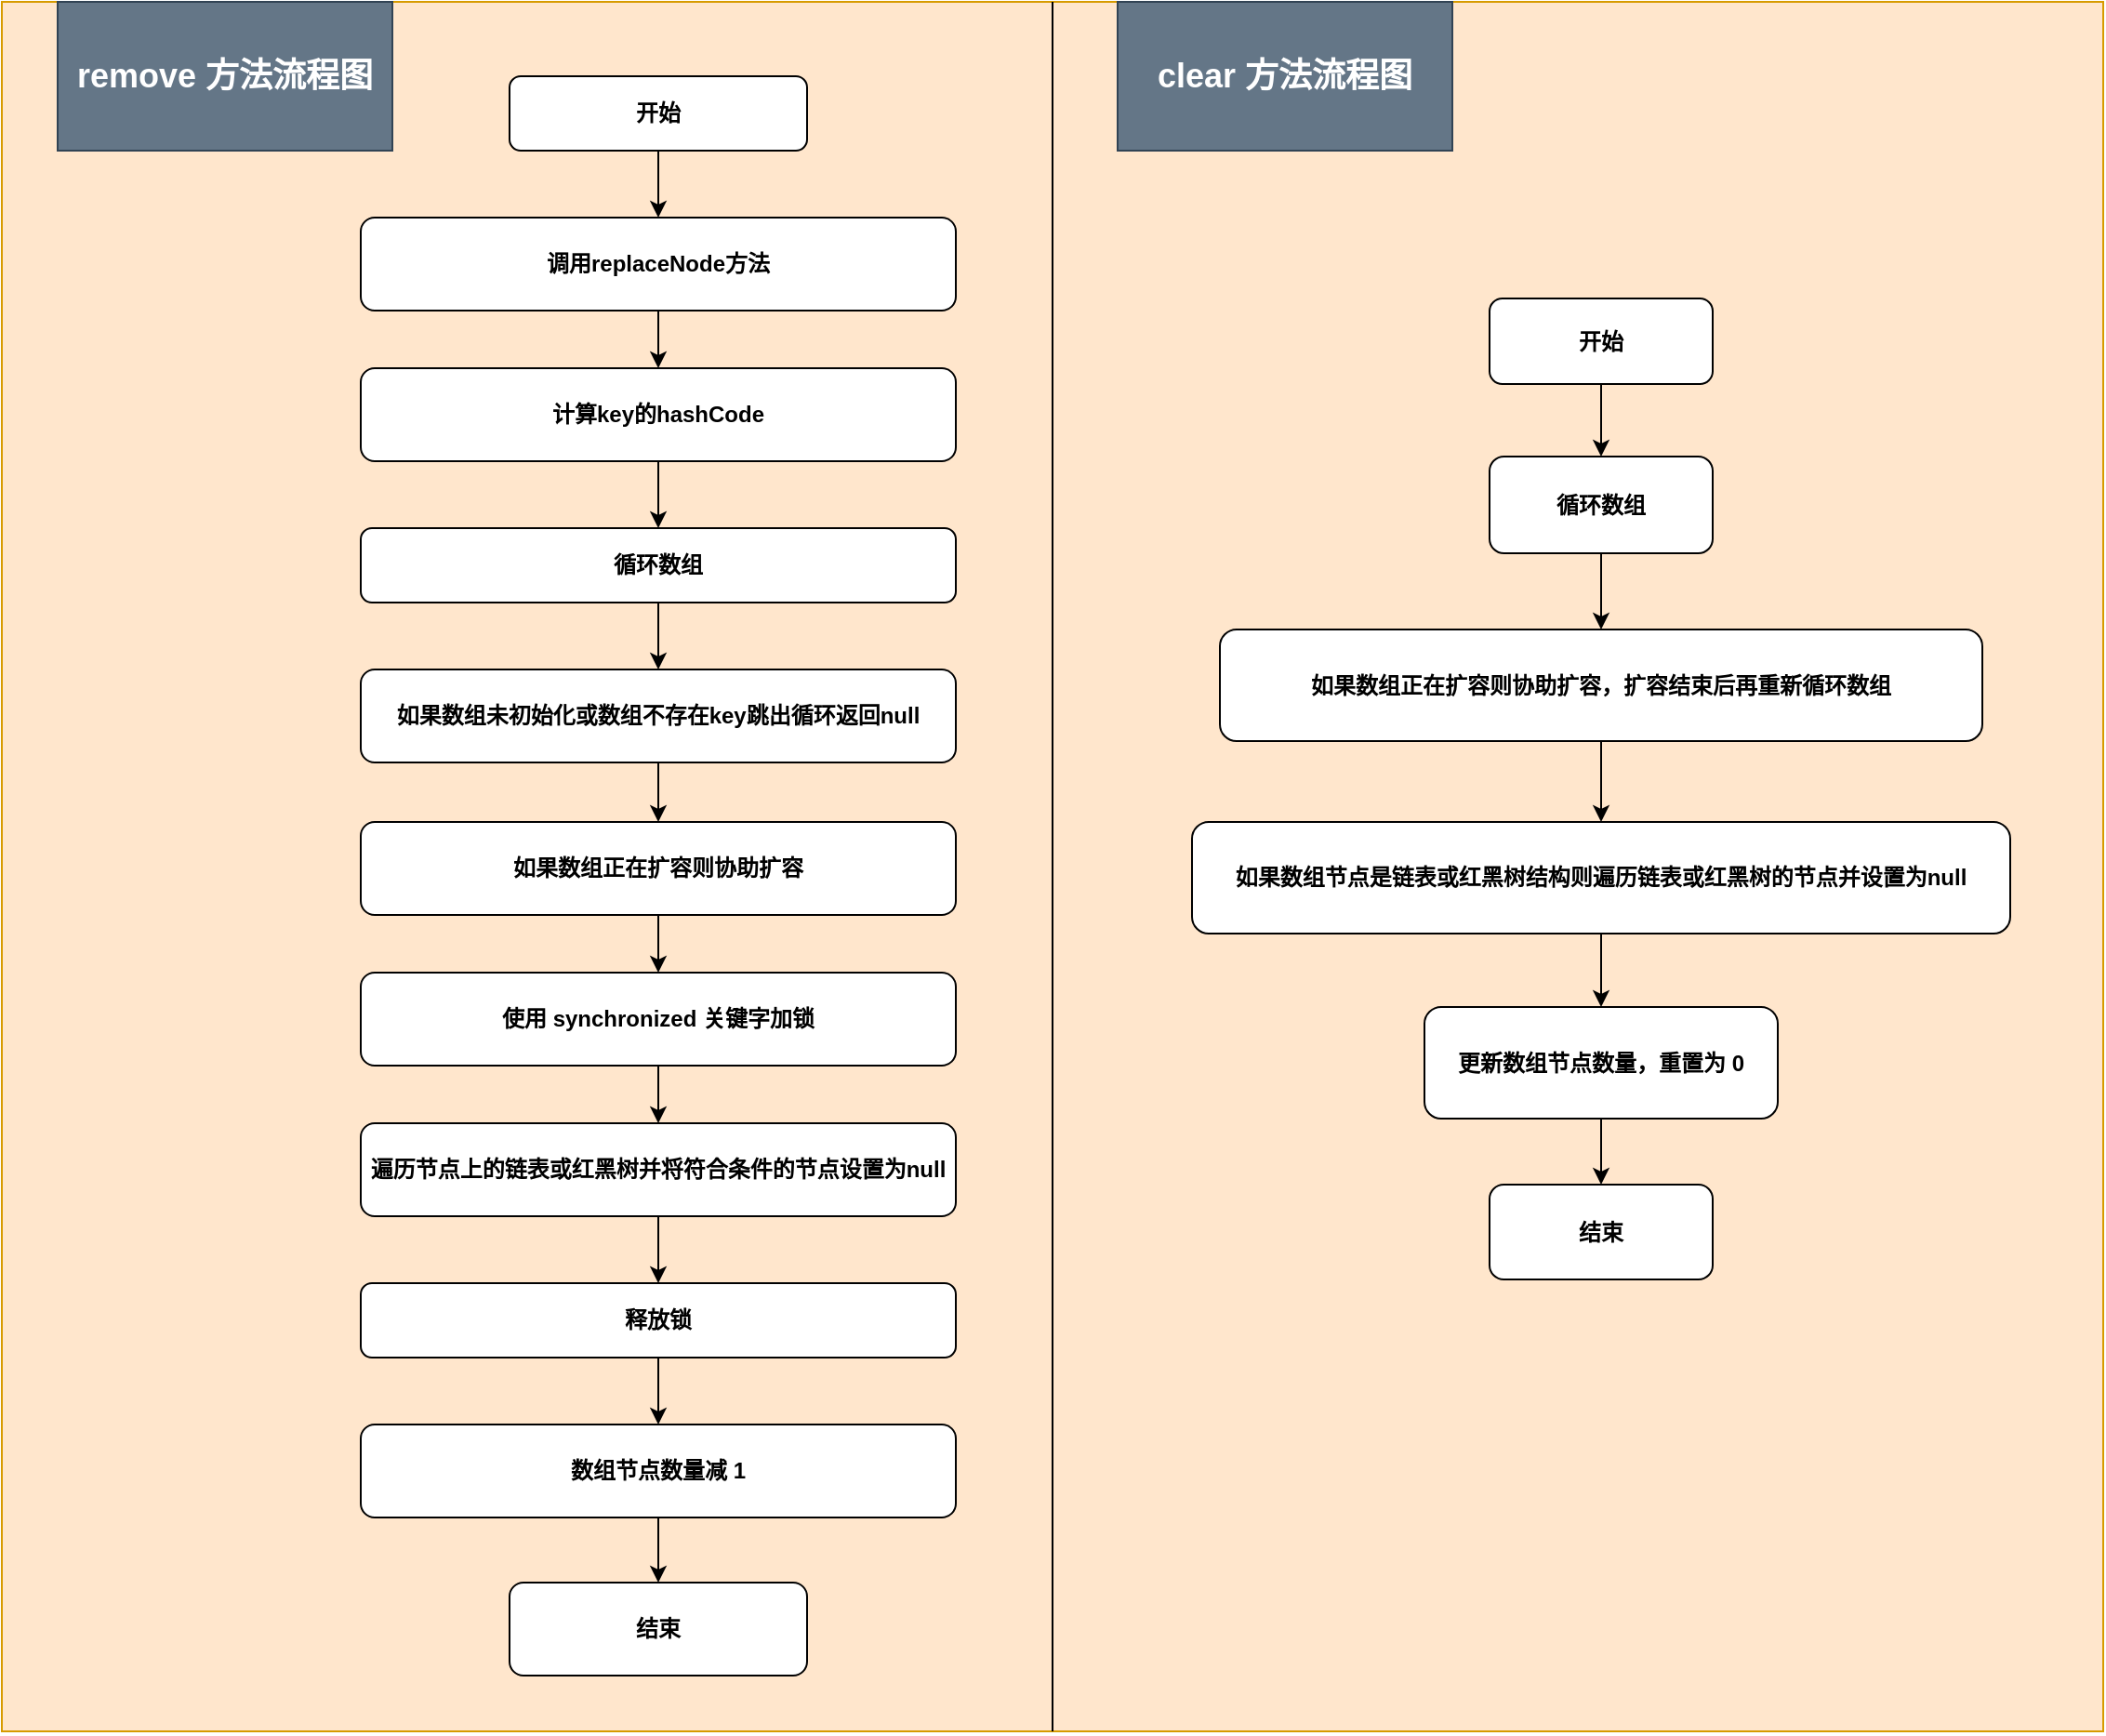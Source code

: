 <mxfile version="12.2.2" type="device" pages="1"><diagram id="YYCQWer2AiiQJDMZtK9c" name="Page-1"><mxGraphModel dx="1261" dy="2101" grid="1" gridSize="10" guides="1" tooltips="1" connect="1" arrows="1" fold="1" page="1" pageScale="1" pageWidth="827" pageHeight="1169" math="0" shadow="0"><root><mxCell id="0"/><mxCell id="1" parent="0"/><mxCell id="YFqFoX2OSo4rOhNmBR1W-14" value="" style="rounded=0;whiteSpace=wrap;html=1;fillColor=#ffe6cc;strokeColor=#d79b00;" vertex="1" parent="1"><mxGeometry x="160" y="-10" width="1130" height="930" as="geometry"/></mxCell><mxCell id="g3Uqnif5YxJjLej_-aGj-15" style="edgeStyle=orthogonalEdgeStyle;rounded=0;orthogonalLoop=1;jettySize=auto;html=1;exitX=0.5;exitY=1;exitDx=0;exitDy=0;fontStyle=1" parent="1" source="g3Uqnif5YxJjLej_-aGj-1" target="g3Uqnif5YxJjLej_-aGj-4" edge="1"><mxGeometry relative="1" as="geometry"/></mxCell><mxCell id="g3Uqnif5YxJjLej_-aGj-1" value="开始" style="rounded=1;whiteSpace=wrap;html=1;fontStyle=1;aspect=fixed;" parent="1" vertex="1"><mxGeometry x="433" y="30" width="160" height="40" as="geometry"/></mxCell><mxCell id="g3Uqnif5YxJjLej_-aGj-2" value="结束" style="rounded=1;whiteSpace=wrap;html=1;fontStyle=1;aspect=fixed;" parent="1" vertex="1"><mxGeometry x="433" y="840" width="160" height="50" as="geometry"/></mxCell><mxCell id="g3Uqnif5YxJjLej_-aGj-16" style="edgeStyle=orthogonalEdgeStyle;rounded=0;orthogonalLoop=1;jettySize=auto;html=1;exitX=0.5;exitY=1;exitDx=0;exitDy=0;fontStyle=1" parent="1" source="g3Uqnif5YxJjLej_-aGj-4" target="g3Uqnif5YxJjLej_-aGj-5" edge="1"><mxGeometry relative="1" as="geometry"/></mxCell><mxCell id="g3Uqnif5YxJjLej_-aGj-4" value="调用replaceNode方法" style="rounded=1;whiteSpace=wrap;html=1;fontStyle=1" parent="1" vertex="1"><mxGeometry x="353" y="106" width="320" height="50" as="geometry"/></mxCell><mxCell id="g3Uqnif5YxJjLej_-aGj-17" style="edgeStyle=orthogonalEdgeStyle;rounded=0;orthogonalLoop=1;jettySize=auto;html=1;exitX=0.5;exitY=1;exitDx=0;exitDy=0;entryX=0.5;entryY=0;entryDx=0;entryDy=0;fontStyle=1" parent="1" source="g3Uqnif5YxJjLej_-aGj-5" target="g3Uqnif5YxJjLej_-aGj-7" edge="1"><mxGeometry relative="1" as="geometry"/></mxCell><mxCell id="g3Uqnif5YxJjLej_-aGj-5" value="计算key的hashCode" style="rounded=1;whiteSpace=wrap;html=1;fontStyle=1" parent="1" vertex="1"><mxGeometry x="353" y="187" width="320" height="50" as="geometry"/></mxCell><mxCell id="g3Uqnif5YxJjLej_-aGj-19" style="edgeStyle=orthogonalEdgeStyle;rounded=0;orthogonalLoop=1;jettySize=auto;html=1;exitX=0.5;exitY=1;exitDx=0;exitDy=0;fontStyle=1" parent="1" source="g3Uqnif5YxJjLej_-aGj-6" target="g3Uqnif5YxJjLej_-aGj-8" edge="1"><mxGeometry relative="1" as="geometry"/></mxCell><mxCell id="g3Uqnif5YxJjLej_-aGj-6" value="如果数组未初始化或数组不存在key跳出循环返回null" style="rounded=1;whiteSpace=wrap;html=1;fontStyle=1" parent="1" vertex="1"><mxGeometry x="353" y="349" width="320" height="50" as="geometry"/></mxCell><mxCell id="g3Uqnif5YxJjLej_-aGj-18" style="edgeStyle=orthogonalEdgeStyle;rounded=0;orthogonalLoop=1;jettySize=auto;html=1;exitX=0.5;exitY=1;exitDx=0;exitDy=0;fontStyle=1" parent="1" source="g3Uqnif5YxJjLej_-aGj-7" target="g3Uqnif5YxJjLej_-aGj-6" edge="1"><mxGeometry relative="1" as="geometry"/></mxCell><mxCell id="g3Uqnif5YxJjLej_-aGj-7" value="循环数组" style="rounded=1;whiteSpace=wrap;html=1;fontStyle=1" parent="1" vertex="1"><mxGeometry x="353" y="273" width="320" height="40" as="geometry"/></mxCell><mxCell id="g3Uqnif5YxJjLej_-aGj-20" style="edgeStyle=orthogonalEdgeStyle;rounded=0;orthogonalLoop=1;jettySize=auto;html=1;exitX=0.5;exitY=1;exitDx=0;exitDy=0;fontStyle=1" parent="1" source="g3Uqnif5YxJjLej_-aGj-8" target="g3Uqnif5YxJjLej_-aGj-9" edge="1"><mxGeometry relative="1" as="geometry"/></mxCell><mxCell id="g3Uqnif5YxJjLej_-aGj-8" value="如果数组正在扩容则协助扩容" style="rounded=1;whiteSpace=wrap;html=1;fontStyle=1" parent="1" vertex="1"><mxGeometry x="353" y="431" width="320" height="50" as="geometry"/></mxCell><mxCell id="g3Uqnif5YxJjLej_-aGj-21" style="edgeStyle=orthogonalEdgeStyle;rounded=0;orthogonalLoop=1;jettySize=auto;html=1;exitX=0.5;exitY=1;exitDx=0;exitDy=0;fontStyle=1" parent="1" source="g3Uqnif5YxJjLej_-aGj-9" target="g3Uqnif5YxJjLej_-aGj-10" edge="1"><mxGeometry relative="1" as="geometry"/></mxCell><mxCell id="g3Uqnif5YxJjLej_-aGj-9" value="使用 synchronized 关键字加锁" style="rounded=1;whiteSpace=wrap;html=1;fontStyle=1" parent="1" vertex="1"><mxGeometry x="353" y="512" width="320" height="50" as="geometry"/></mxCell><mxCell id="g3Uqnif5YxJjLej_-aGj-25" style="edgeStyle=orthogonalEdgeStyle;rounded=0;orthogonalLoop=1;jettySize=auto;html=1;exitX=0.5;exitY=1;exitDx=0;exitDy=0;" parent="1" source="g3Uqnif5YxJjLej_-aGj-10" target="g3Uqnif5YxJjLej_-aGj-24" edge="1"><mxGeometry relative="1" as="geometry"/></mxCell><mxCell id="g3Uqnif5YxJjLej_-aGj-10" value="遍历节点上的链表或红黑树并将符合条件的节点设置为null" style="rounded=1;whiteSpace=wrap;html=1;fontStyle=1" parent="1" vertex="1"><mxGeometry x="353" y="593" width="320" height="50" as="geometry"/></mxCell><mxCell id="g3Uqnif5YxJjLej_-aGj-23" style="edgeStyle=orthogonalEdgeStyle;rounded=0;orthogonalLoop=1;jettySize=auto;html=1;exitX=0.5;exitY=1;exitDx=0;exitDy=0;fontStyle=1" parent="1" source="g3Uqnif5YxJjLej_-aGj-11" target="g3Uqnif5YxJjLej_-aGj-2" edge="1"><mxGeometry relative="1" as="geometry"/></mxCell><mxCell id="g3Uqnif5YxJjLej_-aGj-11" value="数组节点数量减 1" style="rounded=1;whiteSpace=wrap;html=1;fontStyle=1" parent="1" vertex="1"><mxGeometry x="353" y="755" width="320" height="50" as="geometry"/></mxCell><mxCell id="g3Uqnif5YxJjLej_-aGj-26" style="edgeStyle=orthogonalEdgeStyle;rounded=0;orthogonalLoop=1;jettySize=auto;html=1;exitX=0.5;exitY=1;exitDx=0;exitDy=0;" parent="1" source="g3Uqnif5YxJjLej_-aGj-24" target="g3Uqnif5YxJjLej_-aGj-11" edge="1"><mxGeometry relative="1" as="geometry"/></mxCell><mxCell id="g3Uqnif5YxJjLej_-aGj-24" value="&lt;span&gt;释放锁&lt;/span&gt;" style="rounded=1;whiteSpace=wrap;html=1;fontStyle=1" parent="1" vertex="1"><mxGeometry x="353.0" y="679" width="320" height="40" as="geometry"/></mxCell><mxCell id="g3Uqnif5YxJjLej_-aGj-28" value="&lt;span style=&quot;font-weight: 700 ; white-space: normal&quot;&gt;&lt;font style=&quot;font-size: 18px&quot;&gt;remove 方法流程图&lt;/font&gt;&lt;/span&gt;" style="rounded=0;whiteSpace=wrap;html=1;fillColor=#647687;strokeColor=#314354;fontColor=#ffffff;" parent="1" vertex="1"><mxGeometry x="190" y="-10" width="180" height="80" as="geometry"/></mxCell><mxCell id="YFqFoX2OSo4rOhNmBR1W-2" style="edgeStyle=orthogonalEdgeStyle;rounded=0;orthogonalLoop=1;jettySize=auto;html=1;exitX=0.5;exitY=1;exitDx=0;exitDy=0;fontStyle=1" edge="1" parent="1" source="YFqFoX2OSo4rOhNmBR1W-3" target="YFqFoX2OSo4rOhNmBR1W-6"><mxGeometry relative="1" as="geometry"/></mxCell><mxCell id="YFqFoX2OSo4rOhNmBR1W-3" value="开始" style="rounded=1;whiteSpace=wrap;html=1;fontStyle=1" vertex="1" parent="1"><mxGeometry x="960" y="149.5" width="120" height="46" as="geometry"/></mxCell><mxCell id="YFqFoX2OSo4rOhNmBR1W-4" value="结束" style="rounded=1;whiteSpace=wrap;html=1;fontStyle=1" vertex="1" parent="1"><mxGeometry x="960" y="626" width="120" height="51" as="geometry"/></mxCell><mxCell id="YFqFoX2OSo4rOhNmBR1W-5" style="edgeStyle=orthogonalEdgeStyle;rounded=0;orthogonalLoop=1;jettySize=auto;html=1;exitX=0.5;exitY=1;exitDx=0;exitDy=0;fontStyle=1" edge="1" parent="1" source="YFqFoX2OSo4rOhNmBR1W-6" target="YFqFoX2OSo4rOhNmBR1W-8"><mxGeometry relative="1" as="geometry"/></mxCell><mxCell id="YFqFoX2OSo4rOhNmBR1W-6" value="循环数组" style="rounded=1;whiteSpace=wrap;html=1;fontStyle=1" vertex="1" parent="1"><mxGeometry x="960" y="234.5" width="120" height="52" as="geometry"/></mxCell><mxCell id="YFqFoX2OSo4rOhNmBR1W-7" style="edgeStyle=orthogonalEdgeStyle;rounded=0;orthogonalLoop=1;jettySize=auto;html=1;exitX=0.5;exitY=1;exitDx=0;exitDy=0;fontStyle=1" edge="1" parent="1" source="YFqFoX2OSo4rOhNmBR1W-8" target="YFqFoX2OSo4rOhNmBR1W-10"><mxGeometry relative="1" as="geometry"/></mxCell><mxCell id="YFqFoX2OSo4rOhNmBR1W-8" value="如果数组正在扩容则协助扩容，扩容结束后再重新循环数组" style="rounded=1;whiteSpace=wrap;html=1;fontStyle=1" vertex="1" parent="1"><mxGeometry x="815" y="327.5" width="410" height="60" as="geometry"/></mxCell><mxCell id="YFqFoX2OSo4rOhNmBR1W-9" style="edgeStyle=orthogonalEdgeStyle;rounded=0;orthogonalLoop=1;jettySize=auto;html=1;exitX=0.5;exitY=1;exitDx=0;exitDy=0;fontStyle=1" edge="1" parent="1" source="YFqFoX2OSo4rOhNmBR1W-10" target="YFqFoX2OSo4rOhNmBR1W-12"><mxGeometry relative="1" as="geometry"/></mxCell><mxCell id="YFqFoX2OSo4rOhNmBR1W-10" value="如果数组节点是链表或红黑树结构则遍历链表或红黑树的节点并设置为null" style="rounded=1;whiteSpace=wrap;html=1;fontStyle=1" vertex="1" parent="1"><mxGeometry x="800" y="431" width="440" height="60" as="geometry"/></mxCell><mxCell id="YFqFoX2OSo4rOhNmBR1W-11" style="edgeStyle=orthogonalEdgeStyle;rounded=0;orthogonalLoop=1;jettySize=auto;html=1;exitX=0.5;exitY=1;exitDx=0;exitDy=0;fontStyle=1" edge="1" parent="1" source="YFqFoX2OSo4rOhNmBR1W-12" target="YFqFoX2OSo4rOhNmBR1W-4"><mxGeometry relative="1" as="geometry"/></mxCell><mxCell id="YFqFoX2OSo4rOhNmBR1W-12" value="&lt;span style=&quot;white-space: normal;&quot;&gt;更新数组节点数量，重置为 0&lt;/span&gt;" style="rounded=1;whiteSpace=wrap;html=1;fontStyle=1" vertex="1" parent="1"><mxGeometry x="925" y="530.5" width="190" height="60" as="geometry"/></mxCell><mxCell id="YFqFoX2OSo4rOhNmBR1W-13" value="&lt;font style=&quot;font-size: 18px&quot;&gt;clear 方法流程图&lt;/font&gt;" style="rounded=0;whiteSpace=wrap;html=1;fontStyle=1;fillColor=#647687;strokeColor=#314354;fontColor=#ffffff;" vertex="1" parent="1"><mxGeometry x="760" y="-10" width="180" height="80" as="geometry"/></mxCell><mxCell id="YFqFoX2OSo4rOhNmBR1W-15" value="" style="endArrow=none;html=1;entryX=0.5;entryY=0;entryDx=0;entryDy=0;exitX=0.5;exitY=1;exitDx=0;exitDy=0;" edge="1" parent="1" source="YFqFoX2OSo4rOhNmBR1W-14" target="YFqFoX2OSo4rOhNmBR1W-14"><mxGeometry width="50" height="50" relative="1" as="geometry"><mxPoint x="730" y="240" as="sourcePoint"/><mxPoint x="780" y="190" as="targetPoint"/></mxGeometry></mxCell></root></mxGraphModel></diagram></mxfile>